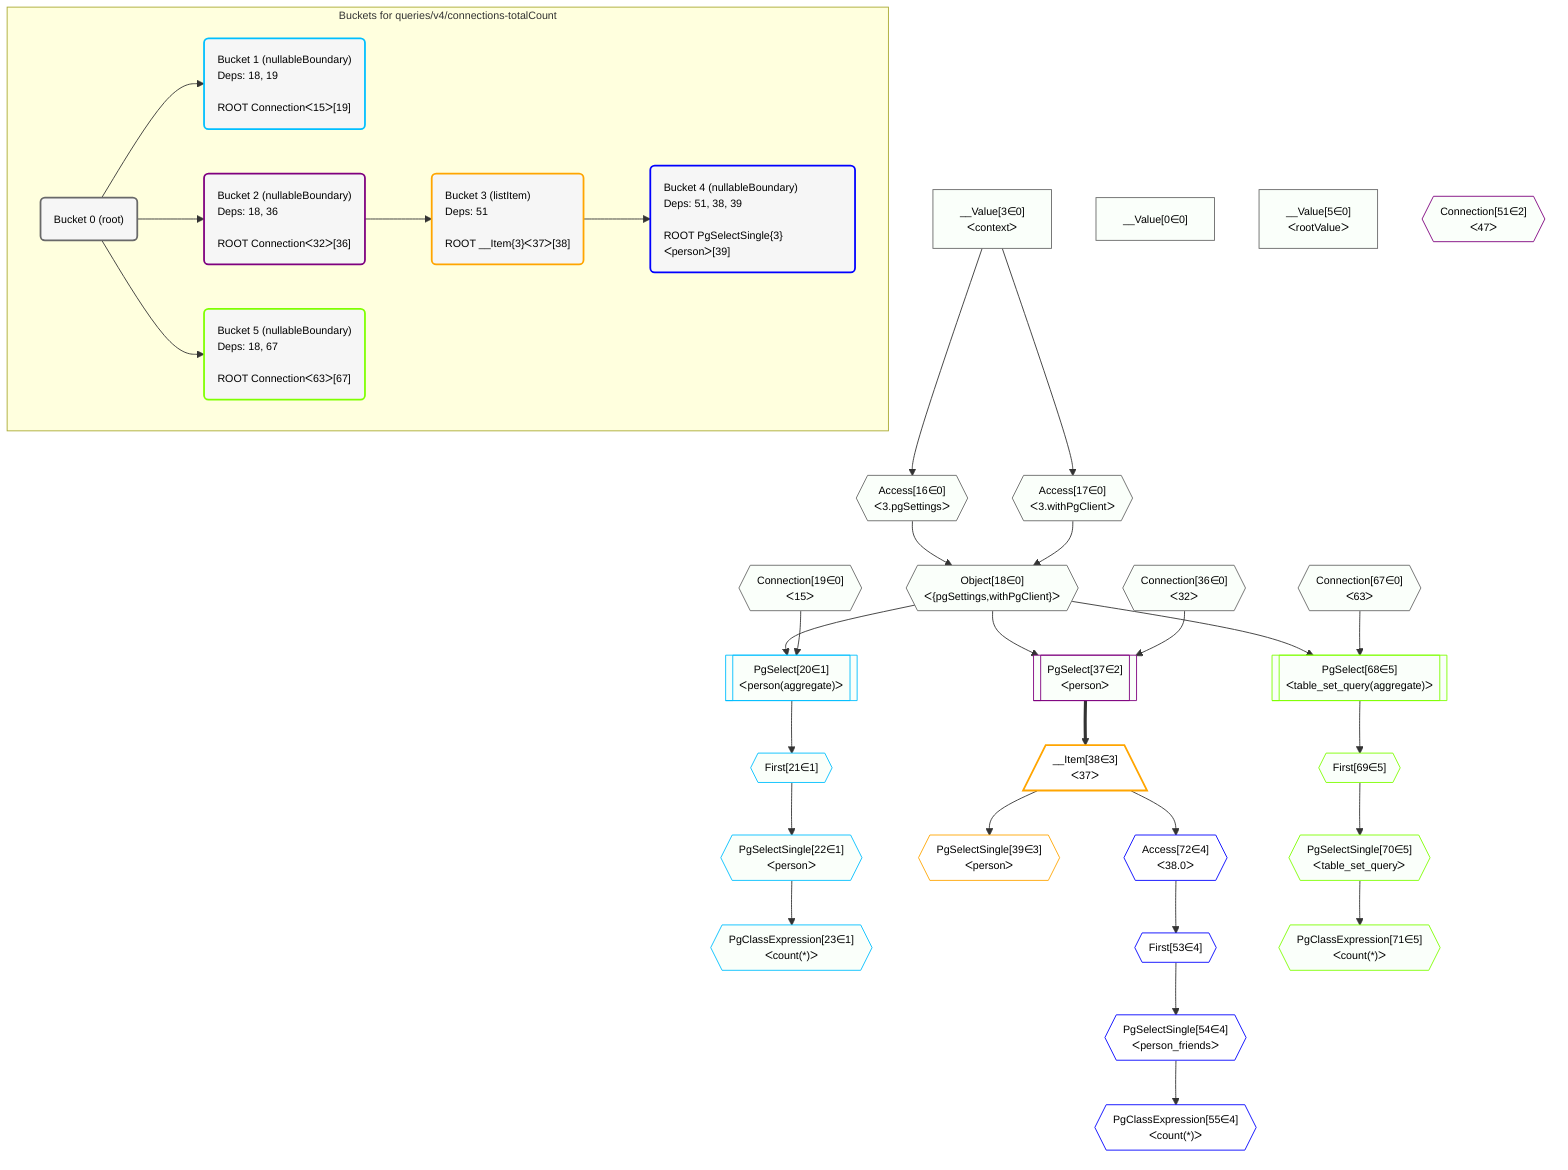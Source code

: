 %%{init: {'themeVariables': { 'fontSize': '12px'}}}%%
graph TD
    classDef path fill:#eee,stroke:#000,color:#000
    classDef plan fill:#fff,stroke-width:1px,color:#000
    classDef itemplan fill:#fff,stroke-width:2px,color:#000
    classDef unbatchedplan fill:#dff,stroke-width:1px,color:#000
    classDef sideeffectplan fill:#fcc,stroke-width:2px,color:#000
    classDef bucket fill:#f6f6f6,color:#000,stroke-width:2px,text-align:left


    %% plan dependencies
    Object18{{"Object[18∈0]<br />ᐸ{pgSettings,withPgClient}ᐳ"}}:::plan
    Access16{{"Access[16∈0]<br />ᐸ3.pgSettingsᐳ"}}:::plan
    Access17{{"Access[17∈0]<br />ᐸ3.withPgClientᐳ"}}:::plan
    Access16 & Access17 --> Object18
    __Value3["__Value[3∈0]<br />ᐸcontextᐳ"]:::plan
    __Value3 --> Access16
    __Value3 --> Access17
    __Value0["__Value[0∈0]"]:::plan
    __Value5["__Value[5∈0]<br />ᐸrootValueᐳ"]:::plan
    Connection19{{"Connection[19∈0]<br />ᐸ15ᐳ"}}:::plan
    Connection36{{"Connection[36∈0]<br />ᐸ32ᐳ"}}:::plan
    Connection67{{"Connection[67∈0]<br />ᐸ63ᐳ"}}:::plan
    PgSelect20[["PgSelect[20∈1]<br />ᐸperson(aggregate)ᐳ"]]:::plan
    Object18 & Connection19 --> PgSelect20
    First21{{"First[21∈1]"}}:::plan
    PgSelect20 --> First21
    PgSelectSingle22{{"PgSelectSingle[22∈1]<br />ᐸpersonᐳ"}}:::plan
    First21 --> PgSelectSingle22
    PgClassExpression23{{"PgClassExpression[23∈1]<br />ᐸcount(*)ᐳ"}}:::plan
    PgSelectSingle22 --> PgClassExpression23
    PgSelect37[["PgSelect[37∈2]<br />ᐸpersonᐳ"]]:::plan
    Object18 & Connection36 --> PgSelect37
    Connection51{{"Connection[51∈2]<br />ᐸ47ᐳ"}}:::plan
    __Item38[/"__Item[38∈3]<br />ᐸ37ᐳ"\]:::itemplan
    PgSelect37 ==> __Item38
    PgSelectSingle39{{"PgSelectSingle[39∈3]<br />ᐸpersonᐳ"}}:::plan
    __Item38 --> PgSelectSingle39
    First53{{"First[53∈4]"}}:::plan
    Access72{{"Access[72∈4]<br />ᐸ38.0ᐳ"}}:::plan
    Access72 --> First53
    PgSelectSingle54{{"PgSelectSingle[54∈4]<br />ᐸperson_friendsᐳ"}}:::plan
    First53 --> PgSelectSingle54
    PgClassExpression55{{"PgClassExpression[55∈4]<br />ᐸcount(*)ᐳ"}}:::plan
    PgSelectSingle54 --> PgClassExpression55
    __Item38 --> Access72
    PgSelect68[["PgSelect[68∈5]<br />ᐸtable_set_query(aggregate)ᐳ"]]:::plan
    Object18 & Connection67 --> PgSelect68
    First69{{"First[69∈5]"}}:::plan
    PgSelect68 --> First69
    PgSelectSingle70{{"PgSelectSingle[70∈5]<br />ᐸtable_set_queryᐳ"}}:::plan
    First69 --> PgSelectSingle70
    PgClassExpression71{{"PgClassExpression[71∈5]<br />ᐸcount(*)ᐳ"}}:::plan
    PgSelectSingle70 --> PgClassExpression71

    %% define steps

    subgraph "Buckets for queries/v4/connections-totalCount"
    Bucket0("Bucket 0 (root)"):::bucket
    classDef bucket0 stroke:#696969
    class Bucket0,__Value0,__Value3,__Value5,Access16,Access17,Object18,Connection19,Connection36,Connection67 bucket0
    Bucket1("Bucket 1 (nullableBoundary)<br />Deps: 18, 19<br /><br />ROOT Connectionᐸ15ᐳ[19]"):::bucket
    classDef bucket1 stroke:#00bfff
    class Bucket1,PgSelect20,First21,PgSelectSingle22,PgClassExpression23 bucket1
    Bucket2("Bucket 2 (nullableBoundary)<br />Deps: 18, 36<br /><br />ROOT Connectionᐸ32ᐳ[36]"):::bucket
    classDef bucket2 stroke:#7f007f
    class Bucket2,PgSelect37,Connection51 bucket2
    Bucket3("Bucket 3 (listItem)<br />Deps: 51<br /><br />ROOT __Item{3}ᐸ37ᐳ[38]"):::bucket
    classDef bucket3 stroke:#ffa500
    class Bucket3,__Item38,PgSelectSingle39 bucket3
    Bucket4("Bucket 4 (nullableBoundary)<br />Deps: 51, 38, 39<br /><br />ROOT PgSelectSingle{3}ᐸpersonᐳ[39]"):::bucket
    classDef bucket4 stroke:#0000ff
    class Bucket4,First53,PgSelectSingle54,PgClassExpression55,Access72 bucket4
    Bucket5("Bucket 5 (nullableBoundary)<br />Deps: 18, 67<br /><br />ROOT Connectionᐸ63ᐳ[67]"):::bucket
    classDef bucket5 stroke:#7fff00
    class Bucket5,PgSelect68,First69,PgSelectSingle70,PgClassExpression71 bucket5
    Bucket0 --> Bucket1 & Bucket2 & Bucket5
    Bucket2 --> Bucket3
    Bucket3 --> Bucket4
    classDef unary fill:#fafffa,borderWidth:8px
    class Object18,Access16,Access17,__Value0,__Value3,__Value5,Connection19,Connection36,Connection67,PgSelect20,First21,PgSelectSingle22,PgClassExpression23,PgSelect37,Connection51,PgSelect68,First69,PgSelectSingle70,PgClassExpression71 unary
    end